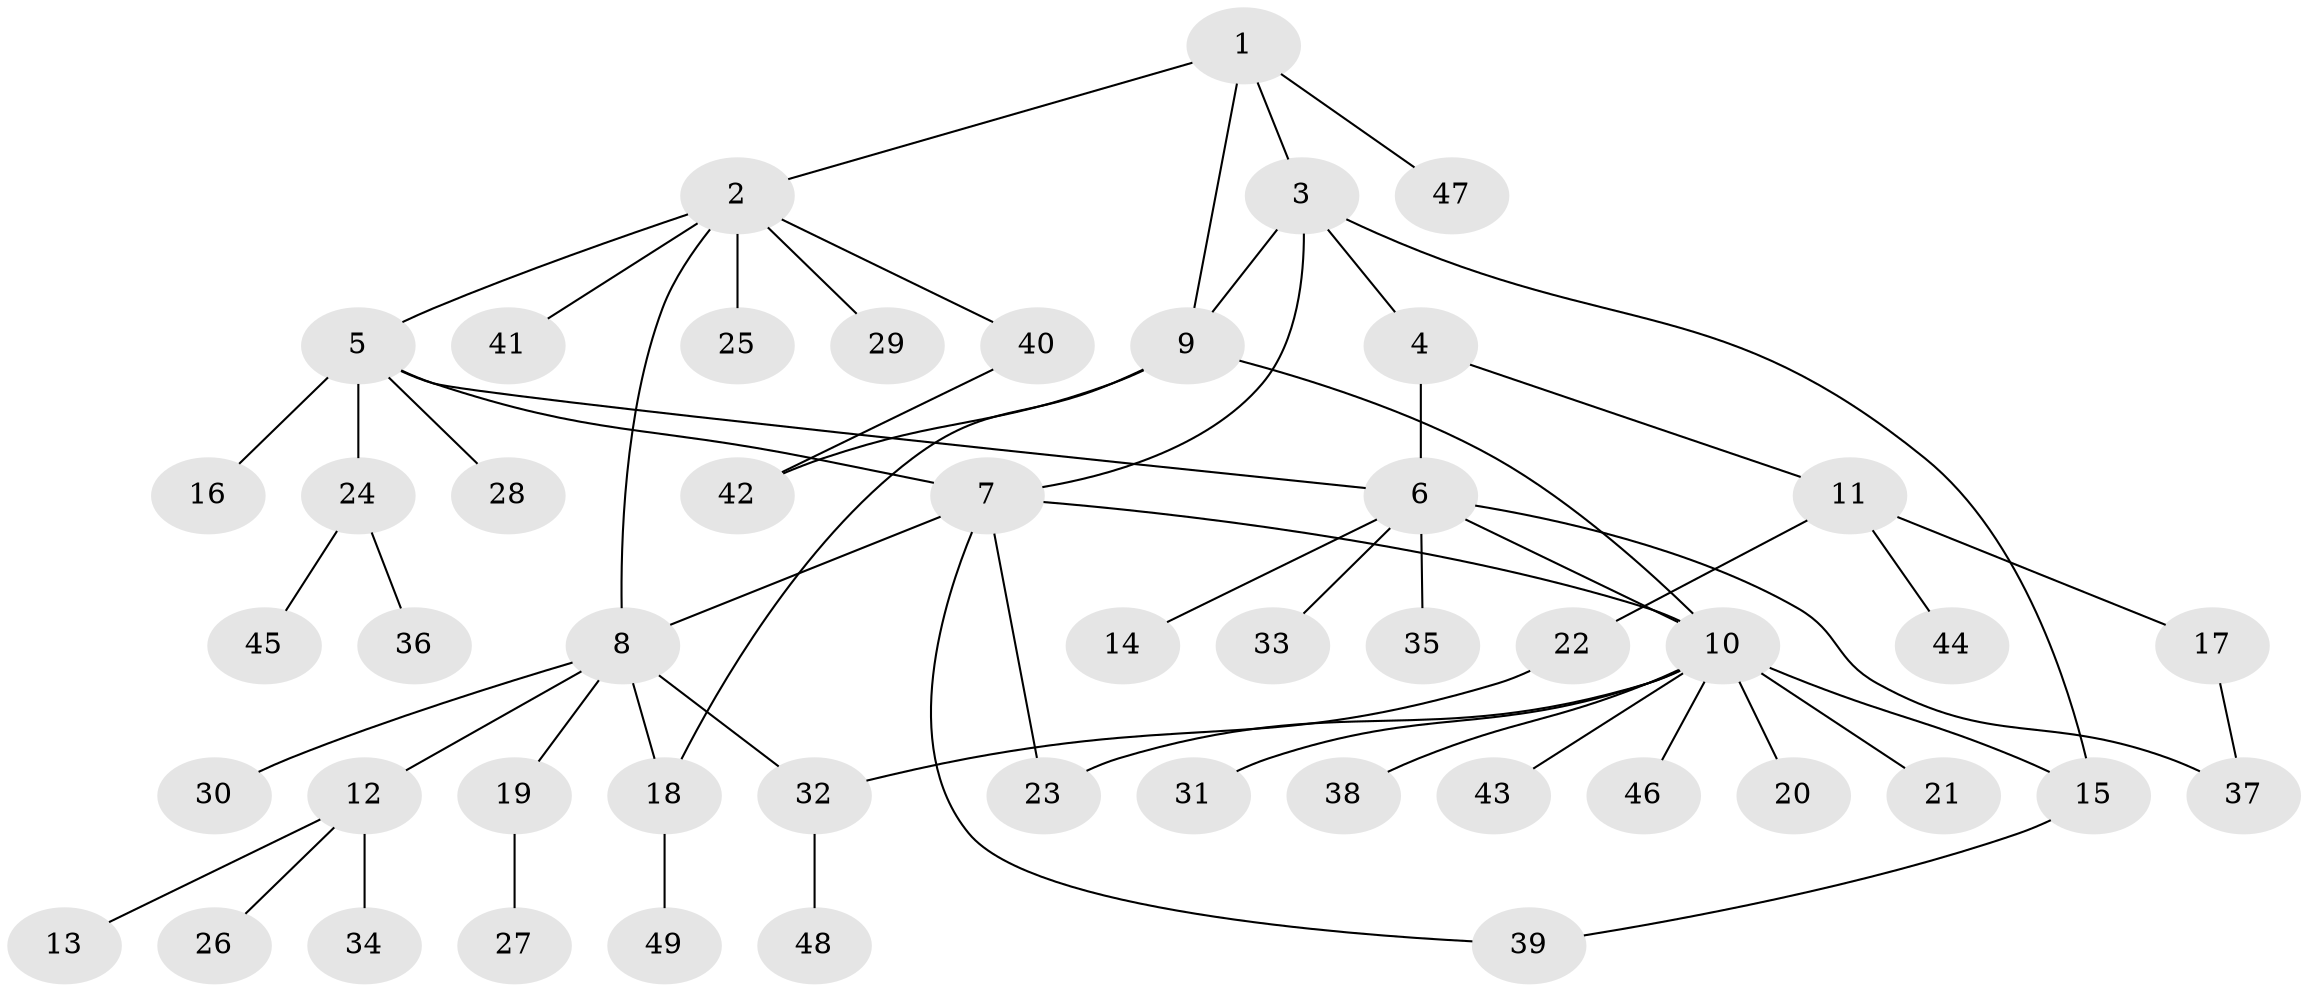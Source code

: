 // coarse degree distribution, {6: 0.08571428571428572, 5: 0.11428571428571428, 9: 0.02857142857142857, 11: 0.02857142857142857, 1: 0.6, 2: 0.11428571428571428, 3: 0.02857142857142857}
// Generated by graph-tools (version 1.1) at 2025/42/03/06/25 10:42:07]
// undirected, 49 vertices, 61 edges
graph export_dot {
graph [start="1"]
  node [color=gray90,style=filled];
  1;
  2;
  3;
  4;
  5;
  6;
  7;
  8;
  9;
  10;
  11;
  12;
  13;
  14;
  15;
  16;
  17;
  18;
  19;
  20;
  21;
  22;
  23;
  24;
  25;
  26;
  27;
  28;
  29;
  30;
  31;
  32;
  33;
  34;
  35;
  36;
  37;
  38;
  39;
  40;
  41;
  42;
  43;
  44;
  45;
  46;
  47;
  48;
  49;
  1 -- 2;
  1 -- 3;
  1 -- 9;
  1 -- 47;
  2 -- 5;
  2 -- 8;
  2 -- 25;
  2 -- 29;
  2 -- 40;
  2 -- 41;
  3 -- 4;
  3 -- 7;
  3 -- 9;
  3 -- 15;
  4 -- 6;
  4 -- 11;
  5 -- 6;
  5 -- 7;
  5 -- 16;
  5 -- 24;
  5 -- 28;
  6 -- 10;
  6 -- 14;
  6 -- 33;
  6 -- 35;
  6 -- 37;
  7 -- 8;
  7 -- 10;
  7 -- 23;
  7 -- 39;
  8 -- 12;
  8 -- 18;
  8 -- 19;
  8 -- 30;
  8 -- 32;
  9 -- 10;
  9 -- 18;
  9 -- 42;
  10 -- 15;
  10 -- 20;
  10 -- 21;
  10 -- 23;
  10 -- 31;
  10 -- 38;
  10 -- 43;
  10 -- 46;
  11 -- 17;
  11 -- 22;
  11 -- 44;
  12 -- 13;
  12 -- 26;
  12 -- 34;
  15 -- 39;
  17 -- 37;
  18 -- 49;
  19 -- 27;
  22 -- 32;
  24 -- 36;
  24 -- 45;
  32 -- 48;
  40 -- 42;
}
